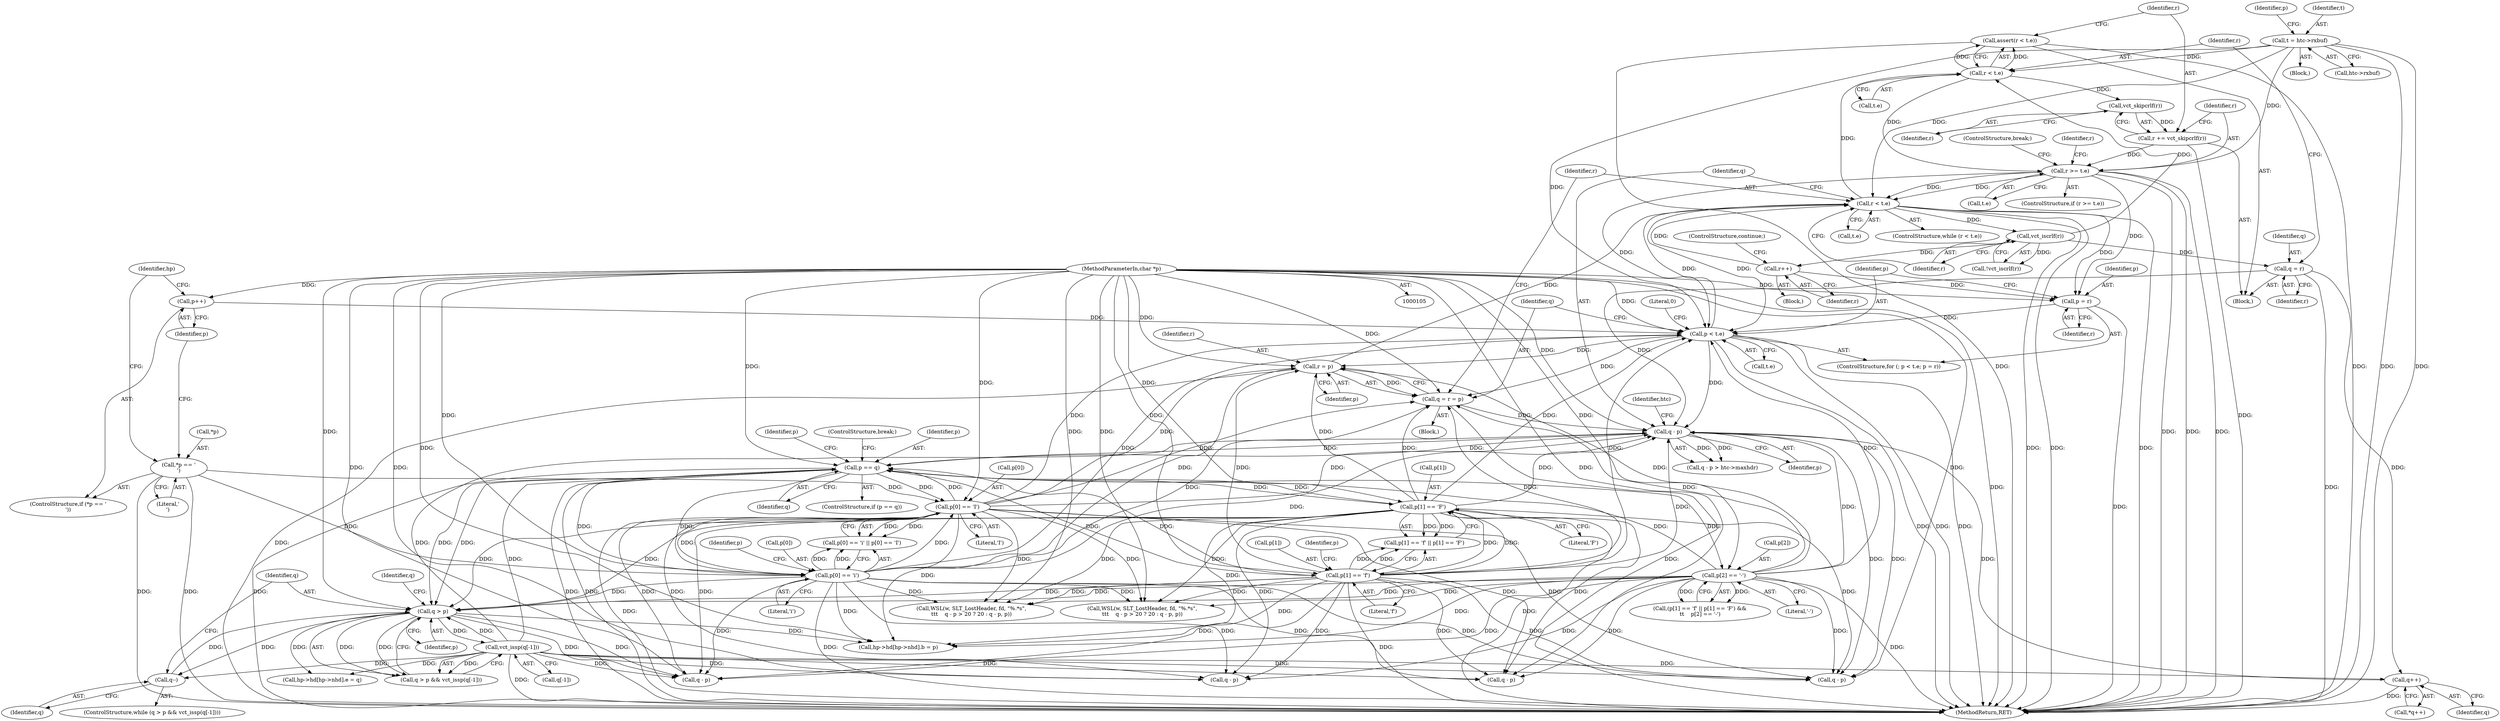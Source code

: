 digraph "0_Varnish-Cache_85e8468bec9416bd7e16b0d80cb820ecd2b330c3@API" {
"1000173" [label="(Call,assert(r < t.e))"];
"1000174" [label="(Call,r < t.e)"];
"1000164" [label="(Call,vct_iscrlf(r))"];
"1000156" [label="(Call,r < t.e)"];
"1000167" [label="(Call,r++)"];
"1000184" [label="(Call,r >= t.e)"];
"1000179" [label="(Call,r += vct_skipcrlf(r))"];
"1000181" [label="(Call,vct_skipcrlf(r))"];
"1000115" [label="(Call,t = htc->rxbuf)"];
"1000152" [label="(Call,r = p)"];
"1000141" [label="(Call,p < t.e)"];
"1000125" [label="(Call,p++)"];
"1000109" [label="(MethodParameterIn,char *p)"];
"1000266" [label="(Call,p[2] == '-')"];
"1000237" [label="(Call,p == q)"];
"1000207" [label="(Call,q - p)"];
"1000281" [label="(Call,vct_issp(q[-1]))"];
"1000278" [label="(Call,q > p)"];
"1000286" [label="(Call,q--)"];
"1000261" [label="(Call,p[1] == 'F')"];
"1000256" [label="(Call,p[1] == 'f')"];
"1000249" [label="(Call,p[0] == 'I')"];
"1000121" [label="(Call,*p == '\r')"];
"1000244" [label="(Call,p[0] == 'i')"];
"1000150" [label="(Call,q = r = p)"];
"1000202" [label="(Call,q++)"];
"1000170" [label="(Call,q = r)"];
"1000146" [label="(Call,p = r)"];
"1000202" [label="(Call,q++)"];
"1000208" [label="(Identifier,q)"];
"1000182" [label="(Identifier,r)"];
"1000250" [label="(Call,p[0])"];
"1000277" [label="(Call,q > p && vct_issp(q[-1]))"];
"1000282" [label="(Call,q[-1])"];
"1000369" [label="(MethodReturn,RET)"];
"1000276" [label="(ControlStructure,while (q > p && vct_issp(q[-1])))"];
"1000194" [label="(Identifier,r)"];
"1000278" [label="(Call,q > p)"];
"1000164" [label="(Call,vct_iscrlf(r))"];
"1000257" [label="(Call,p[1])"];
"1000236" [label="(ControlStructure,if (p == q))"];
"1000161" [label="(Block,)"];
"1000152" [label="(Call,r = p)"];
"1000111" [label="(Block,)"];
"1000260" [label="(Literal,'f')"];
"1000211" [label="(Identifier,htc)"];
"1000253" [label="(Literal,'I')"];
"1000165" [label="(Identifier,r)"];
"1000249" [label="(Call,p[0] == 'I')"];
"1000117" [label="(Call,htc->rxbuf)"];
"1000143" [label="(Call,t.e)"];
"1000167" [label="(Call,r++)"];
"1000173" [label="(Call,assert(r < t.e))"];
"1000171" [label="(Identifier,q)"];
"1000368" [label="(Literal,0)"];
"1000170" [label="(Call,q = r)"];
"1000166" [label="(Block,)"];
"1000158" [label="(Call,t.e)"];
"1000238" [label="(Identifier,p)"];
"1000251" [label="(Identifier,p)"];
"1000174" [label="(Call,r < t.e)"];
"1000151" [label="(Identifier,q)"];
"1000184" [label="(Call,r >= t.e)"];
"1000361" [label="(Call,q - p)"];
"1000189" [label="(ControlStructure,break;)"];
"1000172" [label="(Identifier,r)"];
"1000261" [label="(Call,p[1] == 'F')"];
"1000265" [label="(Literal,'F')"];
"1000123" [label="(Identifier,p)"];
"1000266" [label="(Call,p[2] == '-')"];
"1000280" [label="(Identifier,p)"];
"1000155" [label="(ControlStructure,while (r < t.e))"];
"1000120" [label="(ControlStructure,if (*p == '\r'))"];
"1000248" [label="(Literal,'i')"];
"1000140" [label="(ControlStructure,for (; p < t.e; p = r))"];
"1000149" [label="(Block,)"];
"1000156" [label="(Call,r < t.e)"];
"1000262" [label="(Call,p[1])"];
"1000121" [label="(Call,*p == '\r')"];
"1000150" [label="(Call,q = r = p)"];
"1000201" [label="(Call,*q++)"];
"1000146" [label="(Call,p = r)"];
"1000125" [label="(Call,p++)"];
"1000310" [label="(Call,hp->hd[hp->nhd].b = p)"];
"1000286" [label="(Call,q--)"];
"1000179" [label="(Call,r += vct_skipcrlf(r))"];
"1000246" [label="(Identifier,p)"];
"1000142" [label="(Identifier,p)"];
"1000263" [label="(Identifier,p)"];
"1000207" [label="(Call,q - p)"];
"1000147" [label="(Identifier,p)"];
"1000116" [label="(Identifier,t)"];
"1000349" [label="(Call,WSL(w, SLT_LostHeader, fd, \"%.*s\",\n\t\t\t    q - p > 20 ? 20 : q - p, p))"];
"1000281" [label="(Call,vct_issp(q[-1]))"];
"1000124" [label="(Literal,'\r')"];
"1000225" [label="(Call,q - p)"];
"1000239" [label="(Identifier,q)"];
"1000122" [label="(Call,*p)"];
"1000256" [label="(Call,p[1] == 'f')"];
"1000126" [label="(Identifier,p)"];
"1000154" [label="(Identifier,p)"];
"1000356" [label="(Call,q - p)"];
"1000203" [label="(Identifier,q)"];
"1000279" [label="(Identifier,q)"];
"1000115" [label="(Call,t = htc->rxbuf)"];
"1000157" [label="(Identifier,r)"];
"1000287" [label="(Identifier,q)"];
"1000321" [label="(Call,hp->hd[hp->nhd].e = q)"];
"1000244" [label="(Call,p[0] == 'i')"];
"1000230" [label="(Call,q - p)"];
"1000183" [label="(ControlStructure,if (r >= t.e))"];
"1000129" [label="(Identifier,hp)"];
"1000206" [label="(Call,q - p > htc->maxhdr)"];
"1000185" [label="(Identifier,r)"];
"1000148" [label="(Identifier,r)"];
"1000209" [label="(Identifier,p)"];
"1000267" [label="(Call,p[2])"];
"1000283" [label="(Identifier,q)"];
"1000169" [label="(ControlStructure,continue;)"];
"1000153" [label="(Identifier,r)"];
"1000163" [label="(Call,!vct_iscrlf(r))"];
"1000270" [label="(Literal,'-')"];
"1000255" [label="(Call,p[1] == 'f' || p[1] == 'F')"];
"1000175" [label="(Identifier,r)"];
"1000218" [label="(Call,WSL(w, SLT_LostHeader, fd, \"%.*s\",\n\t\t\t    q - p > 20 ? 20 : q - p, p))"];
"1000109" [label="(MethodParameterIn,char *p)"];
"1000254" [label="(Call,(p[1] == 'f' || p[1] == 'F') &&\n\t\t    p[2] == '-')"];
"1000141" [label="(Call,p < t.e)"];
"1000237" [label="(Call,p == q)"];
"1000176" [label="(Call,t.e)"];
"1000240" [label="(ControlStructure,break;)"];
"1000245" [label="(Call,p[0])"];
"1000180" [label="(Identifier,r)"];
"1000243" [label="(Call,p[0] == 'i' || p[0] == 'I')"];
"1000168" [label="(Identifier,r)"];
"1000181" [label="(Call,vct_skipcrlf(r))"];
"1000186" [label="(Call,t.e)"];
"1000173" -> "1000161"  [label="AST: "];
"1000173" -> "1000174"  [label="CFG: "];
"1000174" -> "1000173"  [label="AST: "];
"1000180" -> "1000173"  [label="CFG: "];
"1000173" -> "1000369"  [label="DDG: "];
"1000173" -> "1000369"  [label="DDG: "];
"1000174" -> "1000173"  [label="DDG: "];
"1000174" -> "1000173"  [label="DDG: "];
"1000174" -> "1000176"  [label="CFG: "];
"1000175" -> "1000174"  [label="AST: "];
"1000176" -> "1000174"  [label="AST: "];
"1000164" -> "1000174"  [label="DDG: "];
"1000156" -> "1000174"  [label="DDG: "];
"1000115" -> "1000174"  [label="DDG: "];
"1000174" -> "1000181"  [label="DDG: "];
"1000174" -> "1000184"  [label="DDG: "];
"1000164" -> "1000163"  [label="AST: "];
"1000164" -> "1000165"  [label="CFG: "];
"1000165" -> "1000164"  [label="AST: "];
"1000163" -> "1000164"  [label="CFG: "];
"1000164" -> "1000163"  [label="DDG: "];
"1000156" -> "1000164"  [label="DDG: "];
"1000164" -> "1000167"  [label="DDG: "];
"1000164" -> "1000170"  [label="DDG: "];
"1000156" -> "1000155"  [label="AST: "];
"1000156" -> "1000158"  [label="CFG: "];
"1000157" -> "1000156"  [label="AST: "];
"1000158" -> "1000156"  [label="AST: "];
"1000165" -> "1000156"  [label="CFG: "];
"1000208" -> "1000156"  [label="CFG: "];
"1000156" -> "1000369"  [label="DDG: "];
"1000156" -> "1000369"  [label="DDG: "];
"1000156" -> "1000369"  [label="DDG: "];
"1000156" -> "1000141"  [label="DDG: "];
"1000156" -> "1000146"  [label="DDG: "];
"1000167" -> "1000156"  [label="DDG: "];
"1000184" -> "1000156"  [label="DDG: "];
"1000184" -> "1000156"  [label="DDG: "];
"1000152" -> "1000156"  [label="DDG: "];
"1000141" -> "1000156"  [label="DDG: "];
"1000115" -> "1000156"  [label="DDG: "];
"1000167" -> "1000166"  [label="AST: "];
"1000167" -> "1000168"  [label="CFG: "];
"1000168" -> "1000167"  [label="AST: "];
"1000169" -> "1000167"  [label="CFG: "];
"1000167" -> "1000146"  [label="DDG: "];
"1000184" -> "1000183"  [label="AST: "];
"1000184" -> "1000186"  [label="CFG: "];
"1000185" -> "1000184"  [label="AST: "];
"1000186" -> "1000184"  [label="AST: "];
"1000189" -> "1000184"  [label="CFG: "];
"1000194" -> "1000184"  [label="CFG: "];
"1000184" -> "1000369"  [label="DDG: "];
"1000184" -> "1000369"  [label="DDG: "];
"1000184" -> "1000369"  [label="DDG: "];
"1000184" -> "1000141"  [label="DDG: "];
"1000184" -> "1000146"  [label="DDG: "];
"1000179" -> "1000184"  [label="DDG: "];
"1000115" -> "1000184"  [label="DDG: "];
"1000179" -> "1000161"  [label="AST: "];
"1000179" -> "1000181"  [label="CFG: "];
"1000180" -> "1000179"  [label="AST: "];
"1000181" -> "1000179"  [label="AST: "];
"1000185" -> "1000179"  [label="CFG: "];
"1000179" -> "1000369"  [label="DDG: "];
"1000181" -> "1000179"  [label="DDG: "];
"1000181" -> "1000182"  [label="CFG: "];
"1000182" -> "1000181"  [label="AST: "];
"1000115" -> "1000111"  [label="AST: "];
"1000115" -> "1000117"  [label="CFG: "];
"1000116" -> "1000115"  [label="AST: "];
"1000117" -> "1000115"  [label="AST: "];
"1000123" -> "1000115"  [label="CFG: "];
"1000115" -> "1000369"  [label="DDG: "];
"1000115" -> "1000369"  [label="DDG: "];
"1000115" -> "1000141"  [label="DDG: "];
"1000152" -> "1000150"  [label="AST: "];
"1000152" -> "1000154"  [label="CFG: "];
"1000153" -> "1000152"  [label="AST: "];
"1000154" -> "1000152"  [label="AST: "];
"1000150" -> "1000152"  [label="CFG: "];
"1000152" -> "1000369"  [label="DDG: "];
"1000152" -> "1000150"  [label="DDG: "];
"1000141" -> "1000152"  [label="DDG: "];
"1000266" -> "1000152"  [label="DDG: "];
"1000261" -> "1000152"  [label="DDG: "];
"1000256" -> "1000152"  [label="DDG: "];
"1000249" -> "1000152"  [label="DDG: "];
"1000244" -> "1000152"  [label="DDG: "];
"1000109" -> "1000152"  [label="DDG: "];
"1000141" -> "1000140"  [label="AST: "];
"1000141" -> "1000143"  [label="CFG: "];
"1000142" -> "1000141"  [label="AST: "];
"1000143" -> "1000141"  [label="AST: "];
"1000151" -> "1000141"  [label="CFG: "];
"1000368" -> "1000141"  [label="CFG: "];
"1000141" -> "1000369"  [label="DDG: "];
"1000141" -> "1000369"  [label="DDG: "];
"1000141" -> "1000369"  [label="DDG: "];
"1000125" -> "1000141"  [label="DDG: "];
"1000266" -> "1000141"  [label="DDG: "];
"1000261" -> "1000141"  [label="DDG: "];
"1000256" -> "1000141"  [label="DDG: "];
"1000249" -> "1000141"  [label="DDG: "];
"1000244" -> "1000141"  [label="DDG: "];
"1000146" -> "1000141"  [label="DDG: "];
"1000109" -> "1000141"  [label="DDG: "];
"1000141" -> "1000150"  [label="DDG: "];
"1000141" -> "1000207"  [label="DDG: "];
"1000125" -> "1000120"  [label="AST: "];
"1000125" -> "1000126"  [label="CFG: "];
"1000126" -> "1000125"  [label="AST: "];
"1000129" -> "1000125"  [label="CFG: "];
"1000109" -> "1000125"  [label="DDG: "];
"1000109" -> "1000105"  [label="AST: "];
"1000109" -> "1000369"  [label="DDG: "];
"1000109" -> "1000146"  [label="DDG: "];
"1000109" -> "1000150"  [label="DDG: "];
"1000109" -> "1000207"  [label="DDG: "];
"1000109" -> "1000225"  [label="DDG: "];
"1000109" -> "1000230"  [label="DDG: "];
"1000109" -> "1000218"  [label="DDG: "];
"1000109" -> "1000237"  [label="DDG: "];
"1000109" -> "1000244"  [label="DDG: "];
"1000109" -> "1000249"  [label="DDG: "];
"1000109" -> "1000256"  [label="DDG: "];
"1000109" -> "1000261"  [label="DDG: "];
"1000109" -> "1000266"  [label="DDG: "];
"1000109" -> "1000278"  [label="DDG: "];
"1000109" -> "1000310"  [label="DDG: "];
"1000109" -> "1000356"  [label="DDG: "];
"1000109" -> "1000361"  [label="DDG: "];
"1000109" -> "1000349"  [label="DDG: "];
"1000266" -> "1000254"  [label="AST: "];
"1000266" -> "1000270"  [label="CFG: "];
"1000267" -> "1000266"  [label="AST: "];
"1000270" -> "1000266"  [label="AST: "];
"1000254" -> "1000266"  [label="CFG: "];
"1000266" -> "1000369"  [label="DDG: "];
"1000266" -> "1000150"  [label="DDG: "];
"1000266" -> "1000207"  [label="DDG: "];
"1000266" -> "1000225"  [label="DDG: "];
"1000266" -> "1000230"  [label="DDG: "];
"1000266" -> "1000218"  [label="DDG: "];
"1000266" -> "1000237"  [label="DDG: "];
"1000266" -> "1000254"  [label="DDG: "];
"1000266" -> "1000254"  [label="DDG: "];
"1000237" -> "1000266"  [label="DDG: "];
"1000266" -> "1000278"  [label="DDG: "];
"1000266" -> "1000310"  [label="DDG: "];
"1000266" -> "1000356"  [label="DDG: "];
"1000266" -> "1000361"  [label="DDG: "];
"1000266" -> "1000349"  [label="DDG: "];
"1000237" -> "1000236"  [label="AST: "];
"1000237" -> "1000239"  [label="CFG: "];
"1000238" -> "1000237"  [label="AST: "];
"1000239" -> "1000237"  [label="AST: "];
"1000240" -> "1000237"  [label="CFG: "];
"1000246" -> "1000237"  [label="CFG: "];
"1000237" -> "1000369"  [label="DDG: "];
"1000237" -> "1000369"  [label="DDG: "];
"1000237" -> "1000369"  [label="DDG: "];
"1000207" -> "1000237"  [label="DDG: "];
"1000207" -> "1000237"  [label="DDG: "];
"1000261" -> "1000237"  [label="DDG: "];
"1000256" -> "1000237"  [label="DDG: "];
"1000249" -> "1000237"  [label="DDG: "];
"1000244" -> "1000237"  [label="DDG: "];
"1000281" -> "1000237"  [label="DDG: "];
"1000237" -> "1000244"  [label="DDG: "];
"1000237" -> "1000249"  [label="DDG: "];
"1000237" -> "1000256"  [label="DDG: "];
"1000237" -> "1000261"  [label="DDG: "];
"1000237" -> "1000278"  [label="DDG: "];
"1000237" -> "1000278"  [label="DDG: "];
"1000207" -> "1000206"  [label="AST: "];
"1000207" -> "1000209"  [label="CFG: "];
"1000208" -> "1000207"  [label="AST: "];
"1000209" -> "1000207"  [label="AST: "];
"1000211" -> "1000207"  [label="CFG: "];
"1000207" -> "1000206"  [label="DDG: "];
"1000207" -> "1000206"  [label="DDG: "];
"1000281" -> "1000207"  [label="DDG: "];
"1000150" -> "1000207"  [label="DDG: "];
"1000202" -> "1000207"  [label="DDG: "];
"1000170" -> "1000207"  [label="DDG: "];
"1000256" -> "1000207"  [label="DDG: "];
"1000249" -> "1000207"  [label="DDG: "];
"1000244" -> "1000207"  [label="DDG: "];
"1000261" -> "1000207"  [label="DDG: "];
"1000207" -> "1000225"  [label="DDG: "];
"1000207" -> "1000225"  [label="DDG: "];
"1000281" -> "1000277"  [label="AST: "];
"1000281" -> "1000282"  [label="CFG: "];
"1000282" -> "1000281"  [label="AST: "];
"1000277" -> "1000281"  [label="CFG: "];
"1000281" -> "1000369"  [label="DDG: "];
"1000281" -> "1000202"  [label="DDG: "];
"1000281" -> "1000225"  [label="DDG: "];
"1000281" -> "1000230"  [label="DDG: "];
"1000281" -> "1000278"  [label="DDG: "];
"1000281" -> "1000277"  [label="DDG: "];
"1000278" -> "1000281"  [label="DDG: "];
"1000281" -> "1000286"  [label="DDG: "];
"1000281" -> "1000321"  [label="DDG: "];
"1000281" -> "1000356"  [label="DDG: "];
"1000281" -> "1000361"  [label="DDG: "];
"1000278" -> "1000277"  [label="AST: "];
"1000278" -> "1000280"  [label="CFG: "];
"1000279" -> "1000278"  [label="AST: "];
"1000280" -> "1000278"  [label="AST: "];
"1000283" -> "1000278"  [label="CFG: "];
"1000277" -> "1000278"  [label="CFG: "];
"1000278" -> "1000277"  [label="DDG: "];
"1000278" -> "1000277"  [label="DDG: "];
"1000286" -> "1000278"  [label="DDG: "];
"1000261" -> "1000278"  [label="DDG: "];
"1000256" -> "1000278"  [label="DDG: "];
"1000249" -> "1000278"  [label="DDG: "];
"1000244" -> "1000278"  [label="DDG: "];
"1000278" -> "1000286"  [label="DDG: "];
"1000278" -> "1000310"  [label="DDG: "];
"1000278" -> "1000321"  [label="DDG: "];
"1000278" -> "1000356"  [label="DDG: "];
"1000278" -> "1000356"  [label="DDG: "];
"1000286" -> "1000276"  [label="AST: "];
"1000286" -> "1000287"  [label="CFG: "];
"1000287" -> "1000286"  [label="AST: "];
"1000279" -> "1000286"  [label="CFG: "];
"1000261" -> "1000255"  [label="AST: "];
"1000261" -> "1000265"  [label="CFG: "];
"1000262" -> "1000261"  [label="AST: "];
"1000265" -> "1000261"  [label="AST: "];
"1000255" -> "1000261"  [label="CFG: "];
"1000261" -> "1000369"  [label="DDG: "];
"1000261" -> "1000150"  [label="DDG: "];
"1000261" -> "1000225"  [label="DDG: "];
"1000261" -> "1000230"  [label="DDG: "];
"1000261" -> "1000218"  [label="DDG: "];
"1000261" -> "1000256"  [label="DDG: "];
"1000261" -> "1000255"  [label="DDG: "];
"1000261" -> "1000255"  [label="DDG: "];
"1000256" -> "1000261"  [label="DDG: "];
"1000261" -> "1000310"  [label="DDG: "];
"1000261" -> "1000356"  [label="DDG: "];
"1000261" -> "1000361"  [label="DDG: "];
"1000261" -> "1000349"  [label="DDG: "];
"1000256" -> "1000255"  [label="AST: "];
"1000256" -> "1000260"  [label="CFG: "];
"1000257" -> "1000256"  [label="AST: "];
"1000260" -> "1000256"  [label="AST: "];
"1000263" -> "1000256"  [label="CFG: "];
"1000255" -> "1000256"  [label="CFG: "];
"1000256" -> "1000369"  [label="DDG: "];
"1000256" -> "1000150"  [label="DDG: "];
"1000256" -> "1000225"  [label="DDG: "];
"1000256" -> "1000230"  [label="DDG: "];
"1000256" -> "1000218"  [label="DDG: "];
"1000256" -> "1000255"  [label="DDG: "];
"1000256" -> "1000255"  [label="DDG: "];
"1000256" -> "1000310"  [label="DDG: "];
"1000256" -> "1000356"  [label="DDG: "];
"1000256" -> "1000361"  [label="DDG: "];
"1000256" -> "1000349"  [label="DDG: "];
"1000249" -> "1000243"  [label="AST: "];
"1000249" -> "1000253"  [label="CFG: "];
"1000250" -> "1000249"  [label="AST: "];
"1000253" -> "1000249"  [label="AST: "];
"1000243" -> "1000249"  [label="CFG: "];
"1000249" -> "1000369"  [label="DDG: "];
"1000249" -> "1000150"  [label="DDG: "];
"1000249" -> "1000225"  [label="DDG: "];
"1000249" -> "1000230"  [label="DDG: "];
"1000249" -> "1000218"  [label="DDG: "];
"1000249" -> "1000244"  [label="DDG: "];
"1000249" -> "1000243"  [label="DDG: "];
"1000249" -> "1000243"  [label="DDG: "];
"1000121" -> "1000249"  [label="DDG: "];
"1000244" -> "1000249"  [label="DDG: "];
"1000249" -> "1000310"  [label="DDG: "];
"1000249" -> "1000356"  [label="DDG: "];
"1000249" -> "1000361"  [label="DDG: "];
"1000249" -> "1000349"  [label="DDG: "];
"1000121" -> "1000120"  [label="AST: "];
"1000121" -> "1000124"  [label="CFG: "];
"1000122" -> "1000121"  [label="AST: "];
"1000124" -> "1000121"  [label="AST: "];
"1000126" -> "1000121"  [label="CFG: "];
"1000129" -> "1000121"  [label="CFG: "];
"1000121" -> "1000369"  [label="DDG: "];
"1000121" -> "1000369"  [label="DDG: "];
"1000121" -> "1000244"  [label="DDG: "];
"1000244" -> "1000243"  [label="AST: "];
"1000244" -> "1000248"  [label="CFG: "];
"1000245" -> "1000244"  [label="AST: "];
"1000248" -> "1000244"  [label="AST: "];
"1000251" -> "1000244"  [label="CFG: "];
"1000243" -> "1000244"  [label="CFG: "];
"1000244" -> "1000369"  [label="DDG: "];
"1000244" -> "1000150"  [label="DDG: "];
"1000244" -> "1000225"  [label="DDG: "];
"1000244" -> "1000230"  [label="DDG: "];
"1000244" -> "1000218"  [label="DDG: "];
"1000244" -> "1000243"  [label="DDG: "];
"1000244" -> "1000243"  [label="DDG: "];
"1000244" -> "1000310"  [label="DDG: "];
"1000244" -> "1000356"  [label="DDG: "];
"1000244" -> "1000361"  [label="DDG: "];
"1000244" -> "1000349"  [label="DDG: "];
"1000150" -> "1000149"  [label="AST: "];
"1000151" -> "1000150"  [label="AST: "];
"1000157" -> "1000150"  [label="CFG: "];
"1000150" -> "1000369"  [label="DDG: "];
"1000202" -> "1000201"  [label="AST: "];
"1000202" -> "1000203"  [label="CFG: "];
"1000203" -> "1000202"  [label="AST: "];
"1000201" -> "1000202"  [label="CFG: "];
"1000202" -> "1000369"  [label="DDG: "];
"1000170" -> "1000202"  [label="DDG: "];
"1000170" -> "1000161"  [label="AST: "];
"1000170" -> "1000172"  [label="CFG: "];
"1000171" -> "1000170"  [label="AST: "];
"1000172" -> "1000170"  [label="AST: "];
"1000175" -> "1000170"  [label="CFG: "];
"1000170" -> "1000369"  [label="DDG: "];
"1000146" -> "1000140"  [label="AST: "];
"1000146" -> "1000148"  [label="CFG: "];
"1000147" -> "1000146"  [label="AST: "];
"1000148" -> "1000146"  [label="AST: "];
"1000142" -> "1000146"  [label="CFG: "];
"1000146" -> "1000369"  [label="DDG: "];
}
